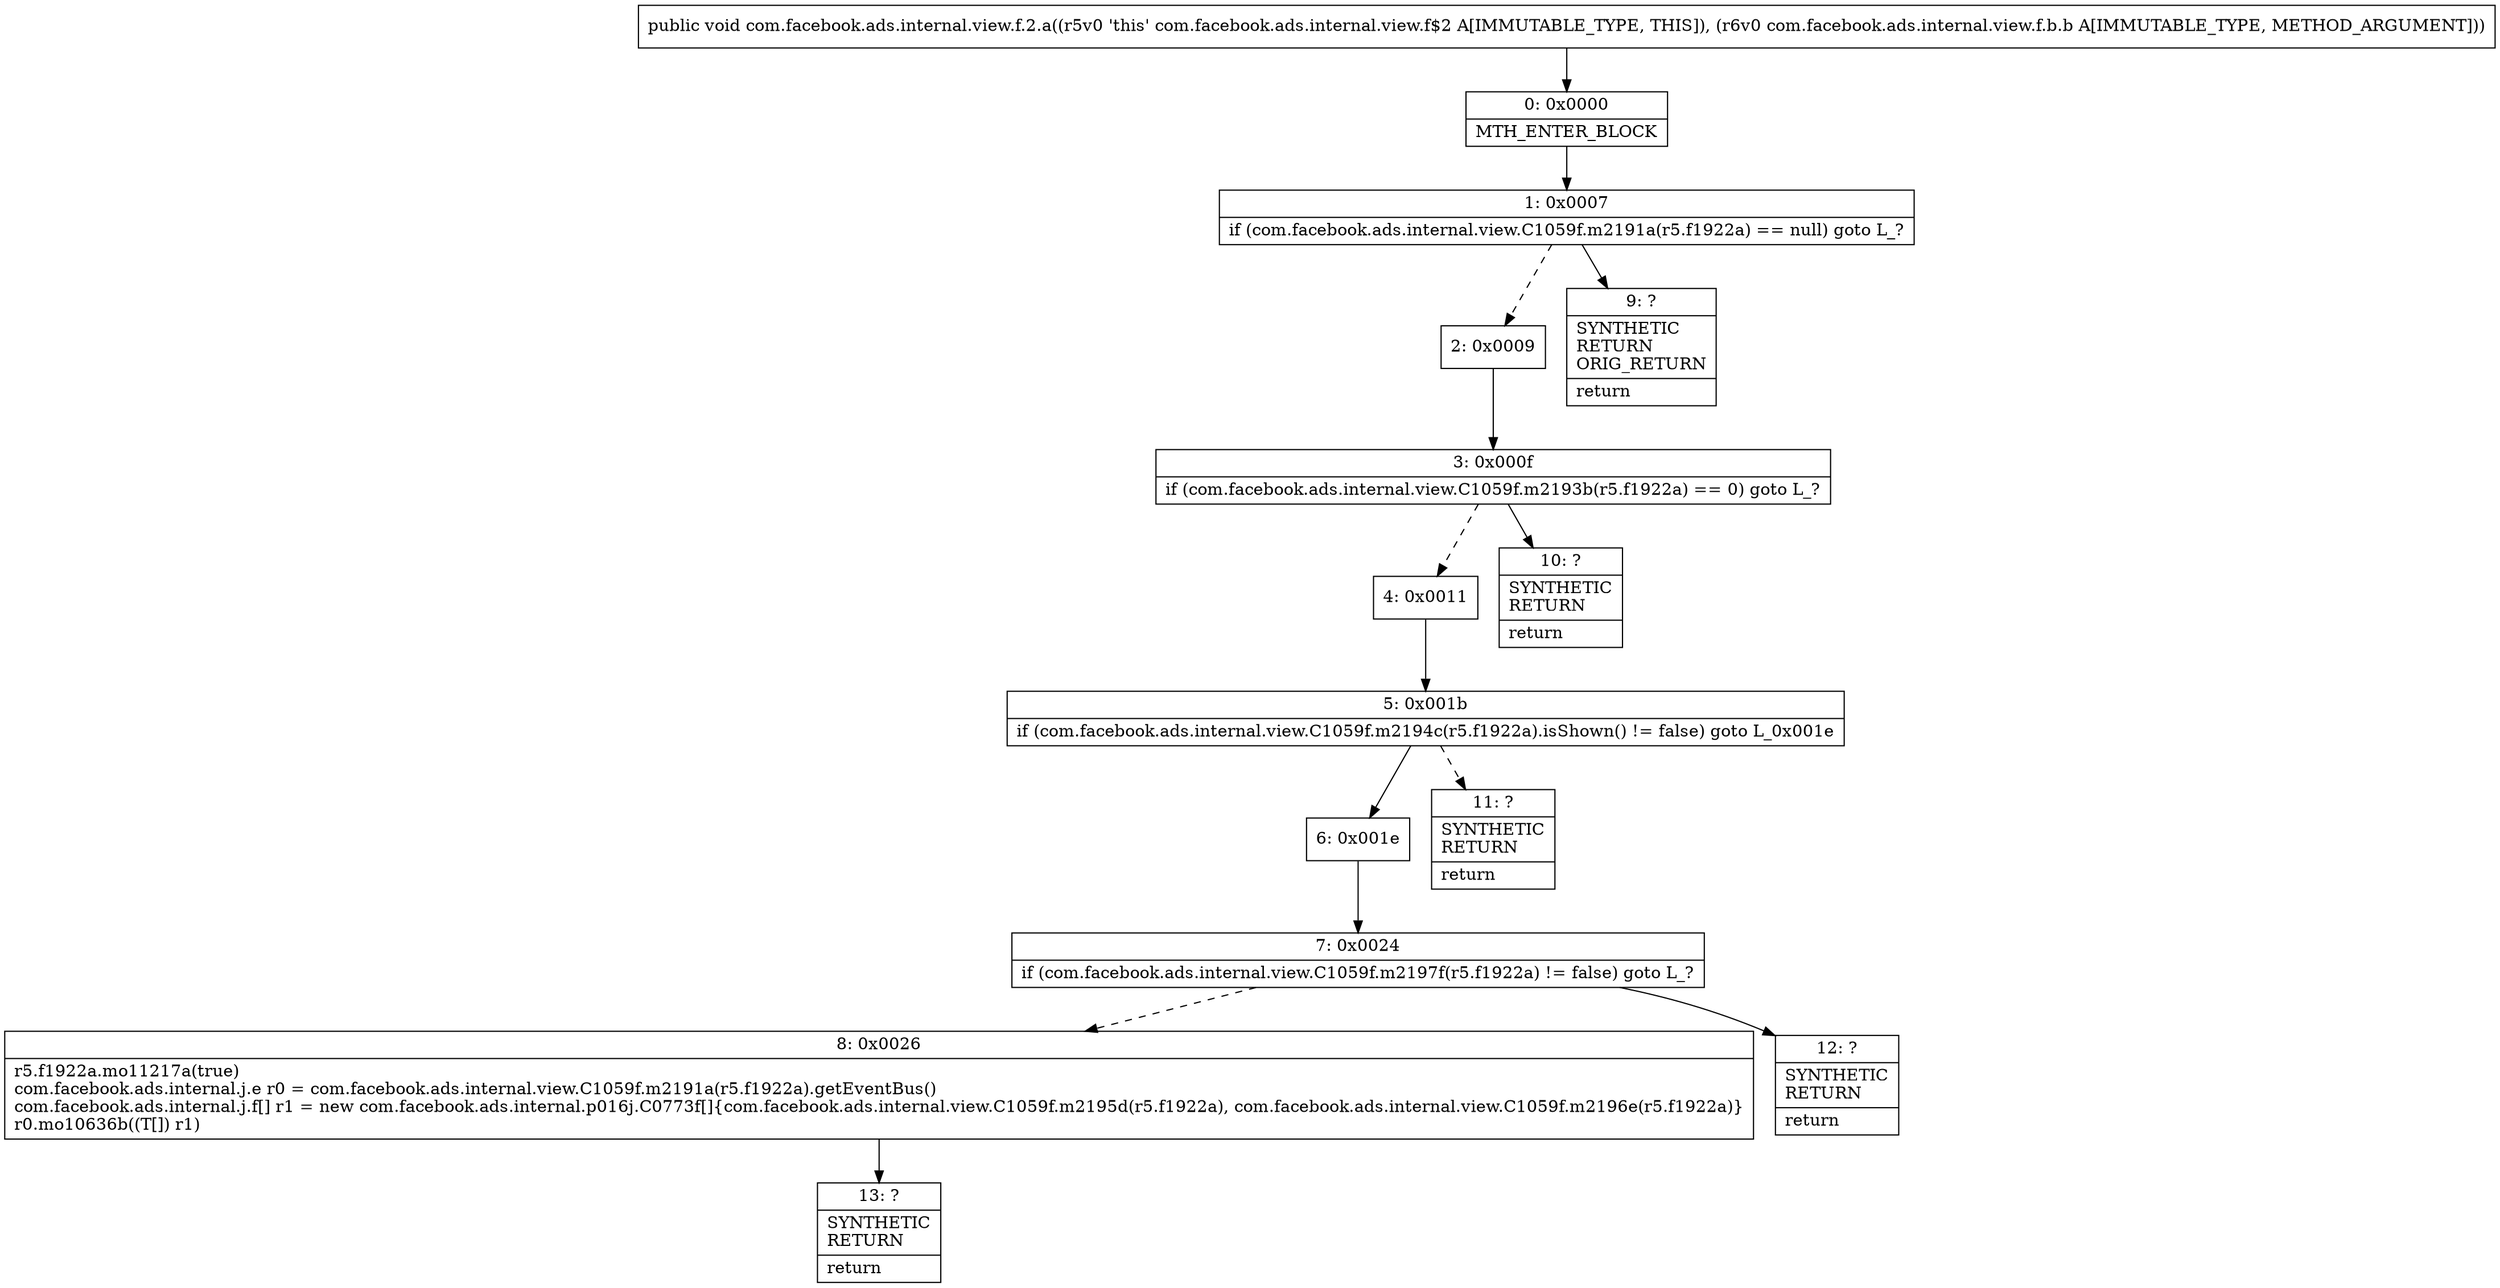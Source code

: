 digraph "CFG forcom.facebook.ads.internal.view.f.2.a(Lcom\/facebook\/ads\/internal\/view\/f\/b\/b;)V" {
Node_0 [shape=record,label="{0\:\ 0x0000|MTH_ENTER_BLOCK\l}"];
Node_1 [shape=record,label="{1\:\ 0x0007|if (com.facebook.ads.internal.view.C1059f.m2191a(r5.f1922a) == null) goto L_?\l}"];
Node_2 [shape=record,label="{2\:\ 0x0009}"];
Node_3 [shape=record,label="{3\:\ 0x000f|if (com.facebook.ads.internal.view.C1059f.m2193b(r5.f1922a) == 0) goto L_?\l}"];
Node_4 [shape=record,label="{4\:\ 0x0011}"];
Node_5 [shape=record,label="{5\:\ 0x001b|if (com.facebook.ads.internal.view.C1059f.m2194c(r5.f1922a).isShown() != false) goto L_0x001e\l}"];
Node_6 [shape=record,label="{6\:\ 0x001e}"];
Node_7 [shape=record,label="{7\:\ 0x0024|if (com.facebook.ads.internal.view.C1059f.m2197f(r5.f1922a) != false) goto L_?\l}"];
Node_8 [shape=record,label="{8\:\ 0x0026|r5.f1922a.mo11217a(true)\lcom.facebook.ads.internal.j.e r0 = com.facebook.ads.internal.view.C1059f.m2191a(r5.f1922a).getEventBus()\lcom.facebook.ads.internal.j.f[] r1 = new com.facebook.ads.internal.p016j.C0773f[]\{com.facebook.ads.internal.view.C1059f.m2195d(r5.f1922a), com.facebook.ads.internal.view.C1059f.m2196e(r5.f1922a)\}\lr0.mo10636b((T[]) r1)\l}"];
Node_9 [shape=record,label="{9\:\ ?|SYNTHETIC\lRETURN\lORIG_RETURN\l|return\l}"];
Node_10 [shape=record,label="{10\:\ ?|SYNTHETIC\lRETURN\l|return\l}"];
Node_11 [shape=record,label="{11\:\ ?|SYNTHETIC\lRETURN\l|return\l}"];
Node_12 [shape=record,label="{12\:\ ?|SYNTHETIC\lRETURN\l|return\l}"];
Node_13 [shape=record,label="{13\:\ ?|SYNTHETIC\lRETURN\l|return\l}"];
MethodNode[shape=record,label="{public void com.facebook.ads.internal.view.f.2.a((r5v0 'this' com.facebook.ads.internal.view.f$2 A[IMMUTABLE_TYPE, THIS]), (r6v0 com.facebook.ads.internal.view.f.b.b A[IMMUTABLE_TYPE, METHOD_ARGUMENT])) }"];
MethodNode -> Node_0;
Node_0 -> Node_1;
Node_1 -> Node_2[style=dashed];
Node_1 -> Node_9;
Node_2 -> Node_3;
Node_3 -> Node_4[style=dashed];
Node_3 -> Node_10;
Node_4 -> Node_5;
Node_5 -> Node_6;
Node_5 -> Node_11[style=dashed];
Node_6 -> Node_7;
Node_7 -> Node_8[style=dashed];
Node_7 -> Node_12;
Node_8 -> Node_13;
}

